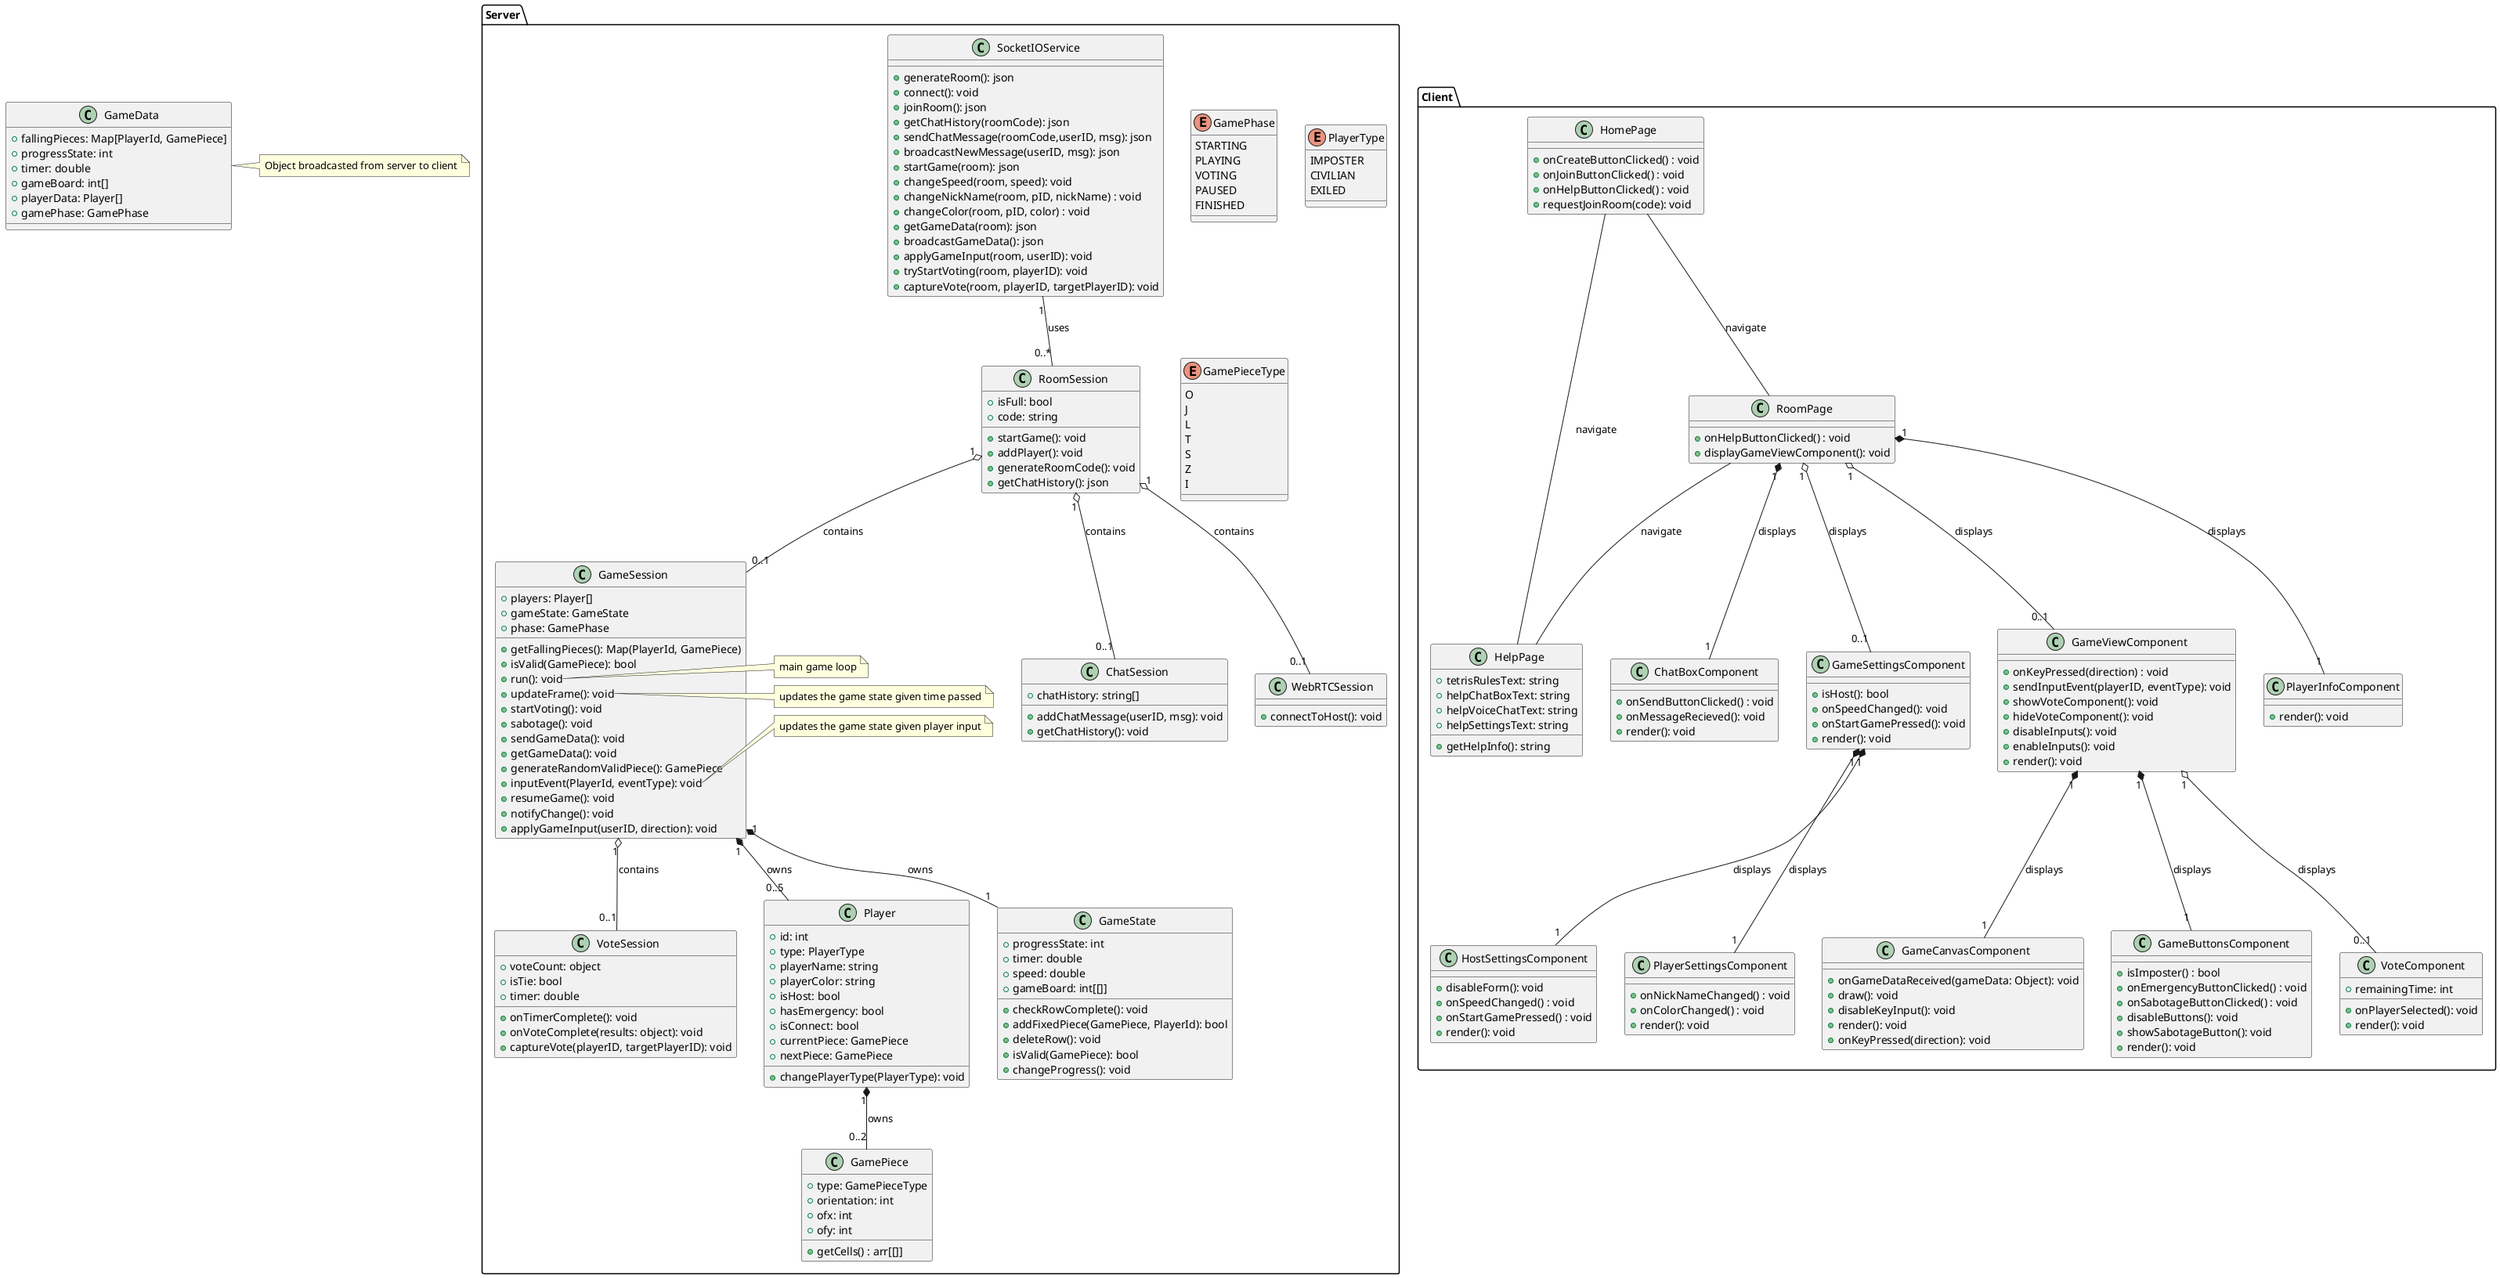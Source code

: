 @startuml Class

class GameData {
    + fallingPieces: Map[PlayerId, GamePiece]
    + progressState: int
    + timer: double
    + gameBoard: int[]
    + playerData: Player[]
    + gamePhase: GamePhase
}

    note right of GameData
        Object broadcasted from server to client
    end note

package Client {
  class HomePage {
      + onCreateButtonClicked() : void
      + onJoinButtonClicked() : void
      + onHelpButtonClicked() : void
      + requestJoinRoom(code): void
  }

  class HelpPage {
      + getHelpInfo(): string
      + tetrisRulesText: string
      + helpChatBoxText: string
      + helpVoiceChatText: string
      + helpSettingsText: string
  }

  class RoomPage{
    + onHelpButtonClicked() : void
    + displayGameViewComponent(): void
  }


  class GameCanvasComponent {
      + onGameDataReceived(gameData: Object): void
      + draw(): void
      + disableKeyInput(): void
      + render(): void
      + onKeyPressed(direction): void
  }
  class GameButtonsComponent{
    + isImposter() : bool
    + onEmergencyButtonClicked() : void
    + onSabotageButtonClicked() : void
    + disableButtons(): void
    + showSabotageButton(): void
    + render(): void
  }

  class VoteComponent{
    + remainingTime: int
    + onPlayerSelected(): void
    + render(): void
  }

  class ChatBoxComponent{
    + onSendButtonClicked() : void
    + onMessageRecieved(): void
    + render(): void
  }

  class GameSettingsComponent {
      + isHost(): bool
      + onSpeedChanged(): void
      + onStartGamePressed(): void
      + render(): void
  }

  class HostSettingsComponent {
      + disableForm(): void
      + onSpeedChanged() : void
      + onStartGamePressed() : void
      + render(): void
  }
  
  class PlayerSettingsComponent {
      + onNickNameChanged() : void
      + onColorChanged() : void
      + render(): void
  }
  
  class GameViewComponent {
      + onKeyPressed(direction) : void
      + sendInputEvent(playerID, eventType): void
      + showVoteComponent(): void
      + hideVoteComponent(): void
      + disableInputs(): void
      + enableInputs(): void
      + render(): void
  }

  class PlayerInfoComponent {
    + render(): void
  }
  
  RoomPage "1" *-- "1" PlayerInfoComponent: displays
  RoomPage "1" *-- "1" ChatBoxComponent: displays
  RoomPage "1" o-- "0..1" GameSettingsComponent: displays
  RoomPage "1" o-- "0..1" GameViewComponent: displays
    
  GameSettingsComponent "1" *--"1" HostSettingsComponent: displays
  GameSettingsComponent "1" *-- "1" PlayerSettingsComponent: displays

  GameViewComponent "1" *-- "1" GameCanvasComponent : displays
  GameViewComponent "1" *-- "1" GameButtonsComponent : displays
  GameViewComponent "1" o-- "0..1" VoteComponent: displays
  
  
  HomePage -- RoomPage: navigate
  HomePage -- HelpPage: navigate
  RoomPage -- HelpPage: navigate

}

package Server {
  class SocketIOService {
      + generateRoom(): json
      + connect(): void
      + joinRoom(): json
      + getChatHistory(roomCode): json
      + sendChatMessage(roomCode,userID, msg): json
      + broadcastNewMessage(userID, msg): json
      + startGame(room): json
      + changeSpeed(room, speed): void
      + changeNickName(room, pID, nickName) : void
      + changeColor(room, pID, color) : void
      + getGameData(room): json 
      + broadcastGameData(): json
      + applyGameInput(room, userID): void
      + tryStartVoting(room, playerID): void
      + captureVote(room, playerID, targetPlayerID): void
  } 

  class RoomSession {
      + isFull: bool
      + code: string
      + startGame(): void
      + addPlayer(): void
      + generateRoomCode(): void
      + getChatHistory(): json
  }

  class GameSession {
      + players: Player[]
      + gameState: GameState
      + phase: GamePhase
      + getFallingPieces(): Map(PlayerId, GamePiece)
      + isValid(GamePiece): bool   
      + run(): void  
      + updateFrame(): void
      + startVoting(): void
      + sabotage(): void
      + sendGameData(): void
      + getGameData(): void
      + generateRandomValidPiece(): GamePiece
      + inputEvent(PlayerId, eventType): void
      + resumeGame(): void
      + notifyChange(): void
      + applyGameInput(userID, direction): void
  }

    note right of GameSession::run
        main game loop
    end note
    
    note right of GameSession::update
        updates the game state given time passed
    end note
    
    note right of GameSession::inputEvent
        updates the game state given player input
    end note

  enum GamePhase {
    STARTING
    PLAYING
    VOTING 
    PAUSED
    FINISHED
  }

  class ChatSession {
      + chatHistory: string[]
      + addChatMessage(userID, msg): void
      + getChatHistory(): void
  }

  class WebRTCSession{
      + connectToHost(): void
  }

  class VoteSession{
      + voteCount: object
      + isTie: bool
      + timer: double
      + onTimerComplete(): void
      + onVoteComplete(results: object): void
      + captureVote(playerID, targetPlayerID): void
  }

  enum PlayerType {
      IMPOSTER
      CIVILIAN
      EXILED
  }

  class Player {
      + id: int
      + type: PlayerType
      + playerName: string
      + playerColor: string
      + isHost: bool
      + hasEmergency: bool
      + isConnect: bool
      + currentPiece: GamePiece
      + nextPiece: GamePiece
      + changePlayerType(PlayerType): void
  }

  class GameState {
      + progressState: int
      + timer: double
      + speed: double
      + gameBoard: int[[]]
      + checkRowComplete(): void
      + addFixedPiece(GamePiece, PlayerId): bool
      + deleteRow(): void
      + isValid(GamePiece): bool
      + changeProgress(): void
  }
  
  class GamePiece {
      + type: GamePieceType
      + orientation: int
      + getCells() : arr[[]]
      + ofx: int
      + ofy: int
  }

  enum GamePieceType {
      O
      J
      L
      T
      S
      Z
      I
  }
  
  SocketIOService "1" -- "0..*" RoomSession: uses

  RoomSession "1" o-- "0..1" GameSession : contains
  RoomSession "1" o-- "0..1" ChatSession : contains
  RoomSession "1" o-- "0..1" WebRTCSession :contains
  
  GameSession "1" o-- "0..1" VoteSession : contains

  GameSession "1" *-- "1" GameState: owns
  GameSession "1" *-- "0..5" Player: owns

  Player "1" *-- "0..2" GamePiece: owns

}

@enduml
